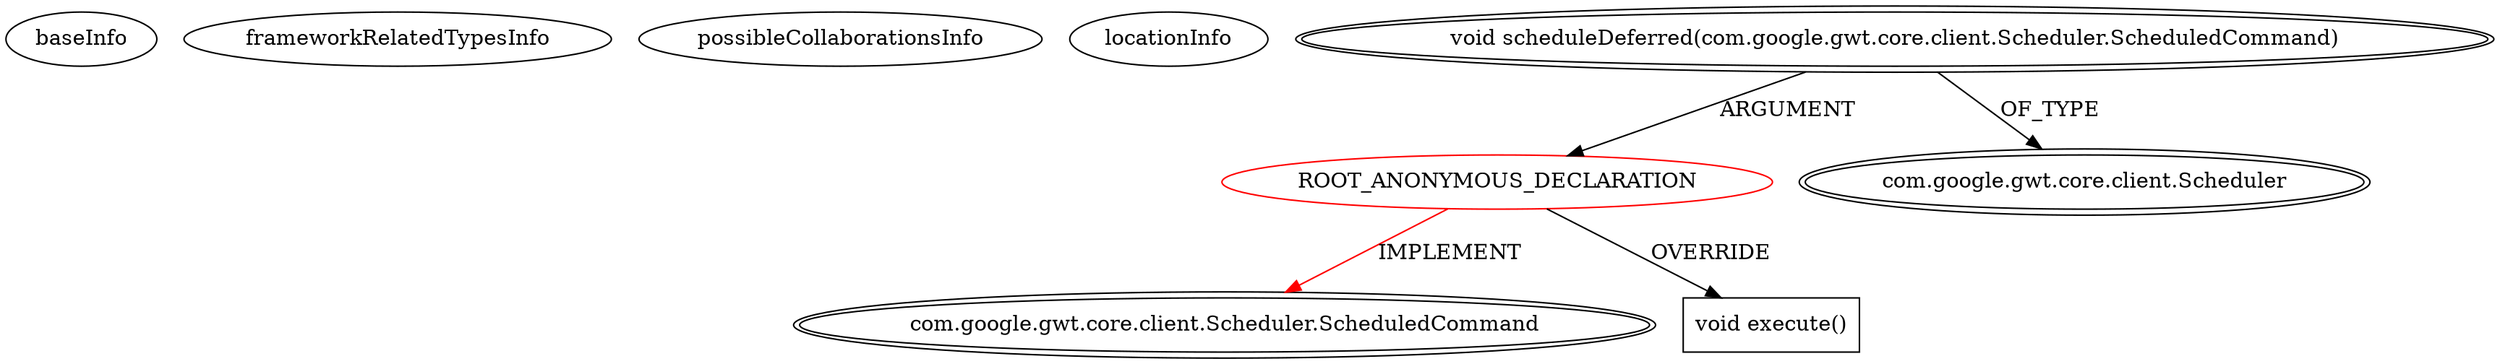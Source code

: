 digraph {
baseInfo[graphId=3407,category="extension_graph",isAnonymous=true,possibleRelation=false]
frameworkRelatedTypesInfo[0="com.google.gwt.core.client.Scheduler.ScheduledCommand"]
possibleCollaborationsInfo[]
locationInfo[projectName="kospiotr-gwt-layout-designer",filePath="/kospiotr-gwt-layout-designer/gwt-layout-designer-master/src/main/java/pl/pkosmowski/gxtshowcase/client/NavigatorPanel.java",contextSignature="void onAfterFirstAttach()",graphId="3407"]
0[label="ROOT_ANONYMOUS_DECLARATION",vertexType="ROOT_ANONYMOUS_DECLARATION",isFrameworkType=false,color=red]
1[label="com.google.gwt.core.client.Scheduler.ScheduledCommand",vertexType="FRAMEWORK_INTERFACE_TYPE",isFrameworkType=true,peripheries=2]
2[label="void scheduleDeferred(com.google.gwt.core.client.Scheduler.ScheduledCommand)",vertexType="OUTSIDE_CALL",isFrameworkType=true,peripheries=2]
3[label="com.google.gwt.core.client.Scheduler",vertexType="FRAMEWORK_CLASS_TYPE",isFrameworkType=true,peripheries=2]
4[label="void execute()",vertexType="OVERRIDING_METHOD_DECLARATION",isFrameworkType=false,shape=box]
0->1[label="IMPLEMENT",color=red]
2->0[label="ARGUMENT"]
2->3[label="OF_TYPE"]
0->4[label="OVERRIDE"]
}
